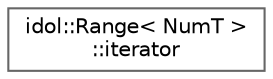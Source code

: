 digraph "Graphical Class Hierarchy"
{
 // LATEX_PDF_SIZE
  bgcolor="transparent";
  edge [fontname=Helvetica,fontsize=10,labelfontname=Helvetica,labelfontsize=10];
  node [fontname=Helvetica,fontsize=10,shape=box,height=0.2,width=0.4];
  rankdir="LR";
  Node0 [id="Node000000",label="idol::Range\< NumT \>\l::iterator",height=0.2,width=0.4,color="grey40", fillcolor="white", style="filled",URL="$classidol_1_1Range_1_1iterator.html",tooltip=" "];
}
